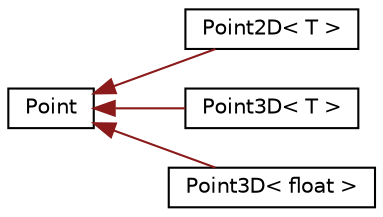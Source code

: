 digraph "Graphical Class Hierarchy"
{
  edge [fontname="Helvetica",fontsize="10",labelfontname="Helvetica",labelfontsize="10"];
  node [fontname="Helvetica",fontsize="10",shape=record];
  rankdir="LR";
  Node0 [label="Point",height=0.2,width=0.4,color="black", fillcolor="white", style="filled",URL="$classPoint.html"];
  Node0 -> Node1 [dir="back",color="firebrick4",fontsize="10",style="solid",fontname="Helvetica"];
  Node1 [label="Point2D\< T \>",height=0.2,width=0.4,color="black", fillcolor="white", style="filled",URL="$classPoint2D.html"];
  Node0 -> Node2 [dir="back",color="firebrick4",fontsize="10",style="solid",fontname="Helvetica"];
  Node2 [label="Point3D\< T \>",height=0.2,width=0.4,color="black", fillcolor="white", style="filled",URL="$classPoint3D.html"];
  Node0 -> Node3 [dir="back",color="firebrick4",fontsize="10",style="solid",fontname="Helvetica"];
  Node3 [label="Point3D\< float \>",height=0.2,width=0.4,color="black", fillcolor="white", style="filled",URL="$classPoint3D.html"];
}
